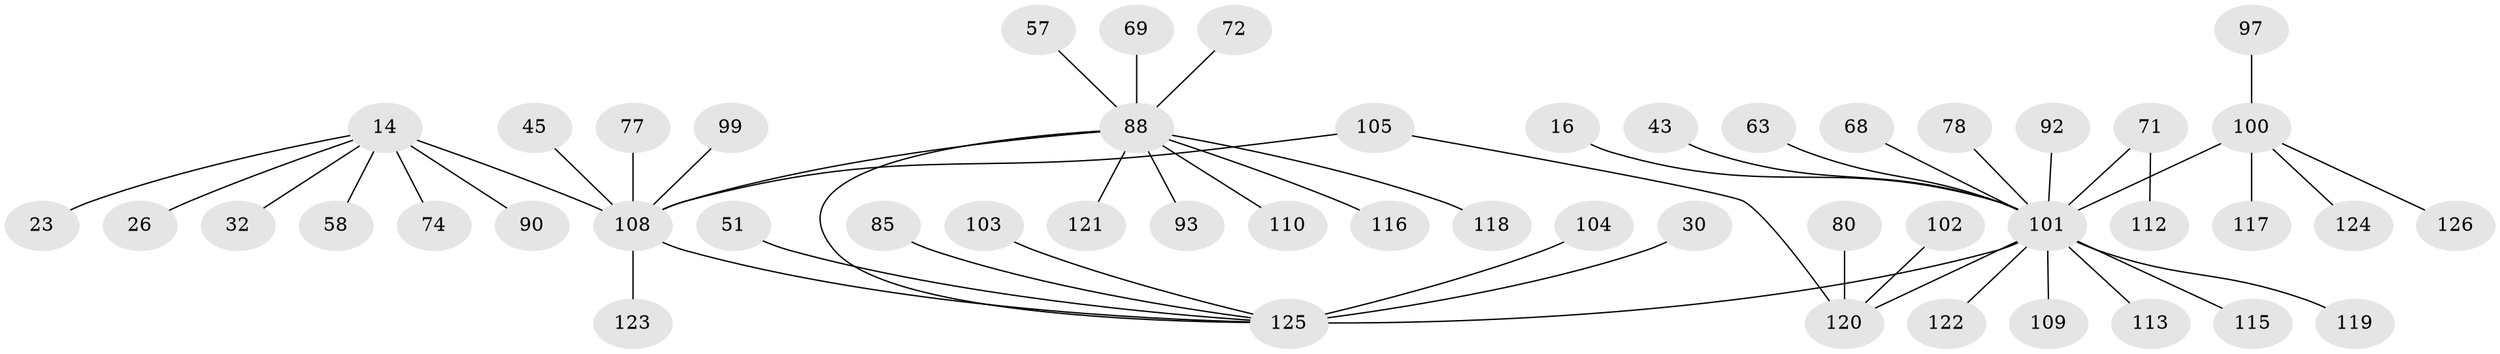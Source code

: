 // original degree distribution, {7: 0.007936507936507936, 4: 0.07936507936507936, 6: 0.031746031746031744, 9: 0.007936507936507936, 5: 0.023809523809523808, 2: 0.2857142857142857, 3: 0.16666666666666666, 1: 0.3968253968253968}
// Generated by graph-tools (version 1.1) at 2025/46/03/04/25 21:46:05]
// undirected, 50 vertices, 51 edges
graph export_dot {
graph [start="1"]
  node [color=gray90,style=filled];
  14 [super="+6"];
  16;
  23;
  26;
  30 [super="+19"];
  32 [super="+21"];
  43;
  45;
  51;
  57;
  58;
  63;
  68;
  69;
  71 [super="+13"];
  72;
  74;
  77;
  78 [super="+47"];
  80 [super="+65"];
  85;
  88 [super="+33+59+64"];
  90;
  92;
  93;
  97;
  99;
  100 [super="+40+79+75"];
  101 [super="+11+10+15+31+49+55+62+60"];
  102;
  103 [super="+84"];
  104 [super="+94"];
  105 [super="+96"];
  108 [super="+70+91+61"];
  109;
  110;
  112;
  113 [super="+89+95+111"];
  115;
  116 [super="+114"];
  117 [super="+106"];
  118;
  119 [super="+82"];
  120 [super="+22+29"];
  121;
  122 [super="+98"];
  123;
  124;
  125 [super="+81+87+83"];
  126 [super="+107"];
  14 -- 23;
  14 -- 74;
  14 -- 90;
  14 -- 108 [weight=2];
  14 -- 26;
  14 -- 58;
  14 -- 32;
  16 -- 101;
  30 -- 125;
  43 -- 101;
  45 -- 108;
  51 -- 125;
  57 -- 88;
  63 -- 101;
  68 -- 101;
  69 -- 88;
  71 -- 112;
  71 -- 101 [weight=2];
  72 -- 88;
  77 -- 108;
  78 -- 101;
  80 -- 120;
  85 -- 125;
  88 -- 118;
  88 -- 121;
  88 -- 110;
  88 -- 93;
  88 -- 108 [weight=2];
  88 -- 125;
  88 -- 116;
  92 -- 101;
  97 -- 100;
  99 -- 108;
  100 -- 124;
  100 -- 101 [weight=3];
  100 -- 117;
  100 -- 126;
  101 -- 109;
  101 -- 120 [weight=3];
  101 -- 115;
  101 -- 125 [weight=5];
  101 -- 119;
  101 -- 113;
  101 -- 122;
  102 -- 120;
  103 -- 125;
  104 -- 125;
  105 -- 120;
  105 -- 108;
  108 -- 123;
  108 -- 125 [weight=3];
}
